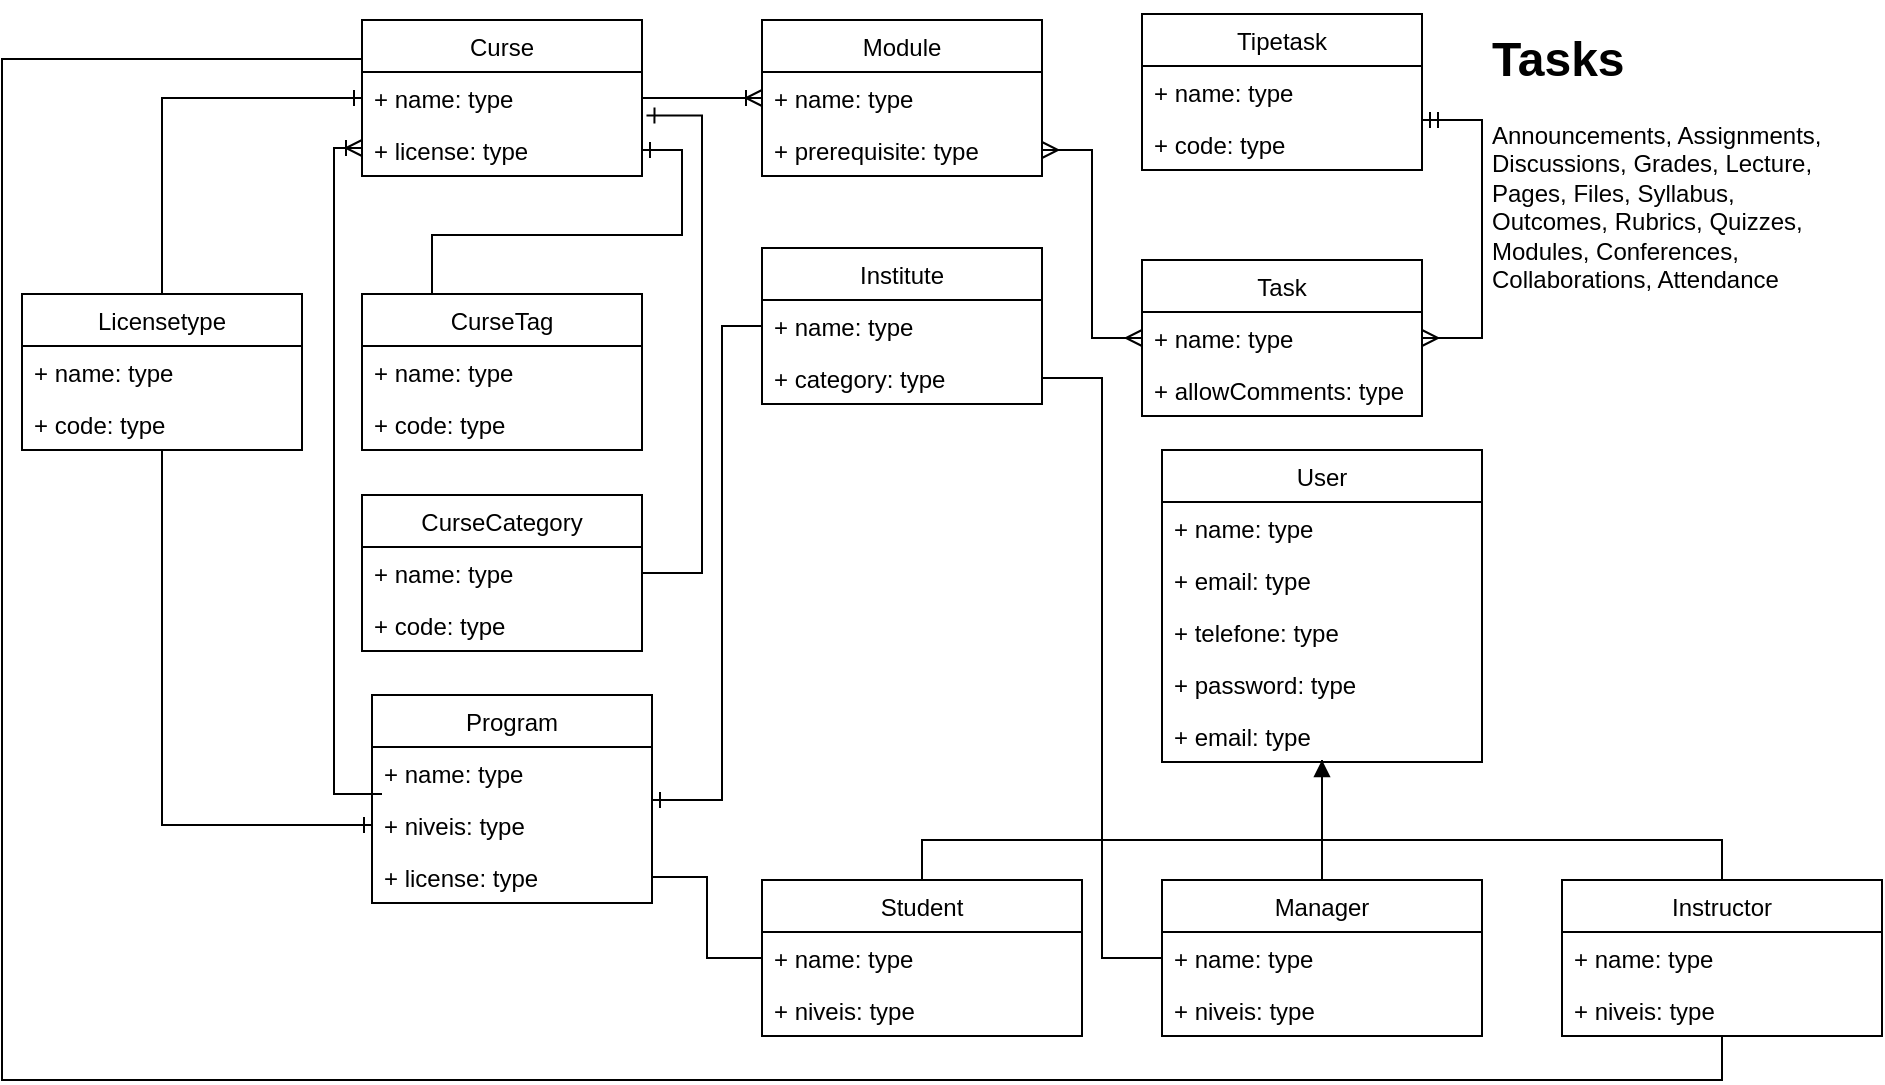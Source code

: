 <mxfile version="12.2.4" pages="4"><diagram id="nBHXRuJ1h0ZP31H6Jr4_" name="Modelo dados"><mxGraphModel dx="1648" dy="319" grid="1" gridSize="10" guides="1" tooltips="1" connect="1" arrows="1" fold="1" page="1" pageScale="1" pageWidth="827" pageHeight="1169" math="0" shadow="0"><root><mxCell id="0"/><mxCell id="1" parent="0"/><mxCell id="20" value="Curse" style="swimlane;fontStyle=0;childLayout=stackLayout;horizontal=1;startSize=26;fillColor=none;horizontalStack=0;resizeParent=1;resizeParentMax=0;resizeLast=0;collapsible=1;marginBottom=0;" parent="1" vertex="1"><mxGeometry x="40" y="20" width="140" height="78" as="geometry"/></mxCell><mxCell id="21" value="+ name: type" style="text;strokeColor=none;fillColor=none;align=left;verticalAlign=top;spacingLeft=4;spacingRight=4;overflow=hidden;rotatable=0;points=[[0,0.5],[1,0.5]];portConstraint=eastwest;" parent="20" vertex="1"><mxGeometry y="26" width="140" height="26" as="geometry"/></mxCell><mxCell id="22" value="+ license: type" style="text;strokeColor=none;fillColor=none;align=left;verticalAlign=top;spacingLeft=4;spacingRight=4;overflow=hidden;rotatable=0;points=[[0,0.5],[1,0.5]];portConstraint=eastwest;" parent="20" vertex="1"><mxGeometry y="52" width="140" height="26" as="geometry"/></mxCell><mxCell id="24" value="Module" style="swimlane;fontStyle=0;childLayout=stackLayout;horizontal=1;startSize=26;fillColor=none;horizontalStack=0;resizeParent=1;resizeParentMax=0;resizeLast=0;collapsible=1;marginBottom=0;" parent="1" vertex="1"><mxGeometry x="240" y="20" width="140" height="78" as="geometry"/></mxCell><mxCell id="25" value="+ name: type" style="text;strokeColor=none;fillColor=none;align=left;verticalAlign=top;spacingLeft=4;spacingRight=4;overflow=hidden;rotatable=0;points=[[0,0.5],[1,0.5]];portConstraint=eastwest;" parent="24" vertex="1"><mxGeometry y="26" width="140" height="26" as="geometry"/></mxCell><mxCell id="26" value="+ prerequisite: type" style="text;strokeColor=none;fillColor=none;align=left;verticalAlign=top;spacingLeft=4;spacingRight=4;overflow=hidden;rotatable=0;points=[[0,0.5],[1,0.5]];portConstraint=eastwest;" parent="24" vertex="1"><mxGeometry y="52" width="140" height="26" as="geometry"/></mxCell><mxCell id="30" value="Task" style="swimlane;fontStyle=0;childLayout=stackLayout;horizontal=1;startSize=26;fillColor=none;horizontalStack=0;resizeParent=1;resizeParentMax=0;resizeLast=0;collapsible=1;marginBottom=0;" parent="1" vertex="1"><mxGeometry x="430" y="140" width="140" height="78" as="geometry"/></mxCell><mxCell id="31" value="+ name: type" style="text;strokeColor=none;fillColor=none;align=left;verticalAlign=top;spacingLeft=4;spacingRight=4;overflow=hidden;rotatable=0;points=[[0,0.5],[1,0.5]];portConstraint=eastwest;" parent="30" vertex="1"><mxGeometry y="26" width="140" height="26" as="geometry"/></mxCell><mxCell id="32" value="+ allowComments: type" style="text;strokeColor=none;fillColor=none;align=left;verticalAlign=top;spacingLeft=4;spacingRight=4;overflow=hidden;rotatable=0;points=[[0,0.5],[1,0.5]];portConstraint=eastwest;" parent="30" vertex="1"><mxGeometry y="52" width="140" height="26" as="geometry"/></mxCell><mxCell id="33" value="Tipetask" style="swimlane;fontStyle=0;childLayout=stackLayout;horizontal=1;startSize=26;fillColor=none;horizontalStack=0;resizeParent=1;resizeParentMax=0;resizeLast=0;collapsible=1;marginBottom=0;" parent="1" vertex="1"><mxGeometry x="430" y="17" width="140" height="78" as="geometry"/></mxCell><mxCell id="34" value="+ name: type" style="text;strokeColor=none;fillColor=none;align=left;verticalAlign=top;spacingLeft=4;spacingRight=4;overflow=hidden;rotatable=0;points=[[0,0.5],[1,0.5]];portConstraint=eastwest;" parent="33" vertex="1"><mxGeometry y="26" width="140" height="26" as="geometry"/></mxCell><mxCell id="35" value="+ code: type" style="text;strokeColor=none;fillColor=none;align=left;verticalAlign=top;spacingLeft=4;spacingRight=4;overflow=hidden;rotatable=0;points=[[0,0.5],[1,0.5]];portConstraint=eastwest;" parent="33" vertex="1"><mxGeometry y="52" width="140" height="26" as="geometry"/></mxCell><mxCell id="36" value="&lt;h1&gt;Tasks&lt;/h1&gt;&lt;p&gt;Announcements, Assignments, Discussions, Grades, Lecture, Pages, Files, Syllabus, Outcomes, Rubrics, Quizzes, Modules, Conferences, Collaborations, Attendance&lt;/p&gt;" style="text;html=1;strokeColor=none;fillColor=none;spacing=5;spacingTop=-20;whiteSpace=wrap;overflow=hidden;rounded=0;" parent="1" vertex="1"><mxGeometry x="600" y="20" width="190" height="150" as="geometry"/></mxCell><mxCell id="40" value="User" style="swimlane;fontStyle=0;childLayout=stackLayout;horizontal=1;startSize=26;fillColor=none;horizontalStack=0;resizeParent=1;resizeParentMax=0;resizeLast=0;collapsible=1;marginBottom=0;" parent="1" vertex="1"><mxGeometry x="440" y="235" width="160" height="156" as="geometry"/></mxCell><mxCell id="41" value="+ name: type" style="text;strokeColor=none;fillColor=none;align=left;verticalAlign=top;spacingLeft=4;spacingRight=4;overflow=hidden;rotatable=0;points=[[0,0.5],[1,0.5]];portConstraint=eastwest;" parent="40" vertex="1"><mxGeometry y="26" width="160" height="26" as="geometry"/></mxCell><mxCell id="42" value="+ email: type" style="text;strokeColor=none;fillColor=none;align=left;verticalAlign=top;spacingLeft=4;spacingRight=4;overflow=hidden;rotatable=0;points=[[0,0.5],[1,0.5]];portConstraint=eastwest;" parent="40" vertex="1"><mxGeometry y="52" width="160" height="26" as="geometry"/></mxCell><mxCell id="102" value="+ telefone: type" style="text;strokeColor=none;fillColor=none;align=left;verticalAlign=top;spacingLeft=4;spacingRight=4;overflow=hidden;rotatable=0;points=[[0,0.5],[1,0.5]];portConstraint=eastwest;" parent="40" vertex="1"><mxGeometry y="78" width="160" height="26" as="geometry"/></mxCell><mxCell id="104" value="+ password: type" style="text;strokeColor=none;fillColor=none;align=left;verticalAlign=top;spacingLeft=4;spacingRight=4;overflow=hidden;rotatable=0;points=[[0,0.5],[1,0.5]];portConstraint=eastwest;" parent="40" vertex="1"><mxGeometry y="104" width="160" height="26" as="geometry"/></mxCell><mxCell id="103" value="+ email: type" style="text;strokeColor=none;fillColor=none;align=left;verticalAlign=top;spacingLeft=4;spacingRight=4;overflow=hidden;rotatable=0;points=[[0,0.5],[1,0.5]];portConstraint=eastwest;" parent="40" vertex="1"><mxGeometry y="130" width="160" height="26" as="geometry"/></mxCell><mxCell id="46" style="edgeStyle=orthogonalEdgeStyle;rounded=0;orthogonalLoop=1;jettySize=auto;html=1;exitX=1;exitY=0.5;exitDx=0;exitDy=0;entryX=0;entryY=0.5;entryDx=0;entryDy=0;endArrow=ERoneToMany;endFill=0;startArrow=none;startFill=0;" parent="1" source="21" target="25" edge="1"><mxGeometry relative="1" as="geometry"/></mxCell><mxCell id="47" style="edgeStyle=orthogonalEdgeStyle;rounded=0;orthogonalLoop=1;jettySize=auto;html=1;exitX=1;exitY=0.5;exitDx=0;exitDy=0;entryX=0;entryY=0.5;entryDx=0;entryDy=0;startArrow=ERmany;startFill=0;endArrow=ERmany;endFill=0;" parent="1" source="26" target="31" edge="1"><mxGeometry relative="1" as="geometry"/></mxCell><mxCell id="49" style="edgeStyle=orthogonalEdgeStyle;rounded=0;orthogonalLoop=1;jettySize=auto;html=1;entryX=1;entryY=0.5;entryDx=0;entryDy=0;startArrow=ERmandOne;startFill=0;endArrow=ERmany;endFill=0;" parent="1" target="31" edge="1"><mxGeometry relative="1" as="geometry"><mxPoint x="570" y="70" as="sourcePoint"/><Array as="points"><mxPoint x="570" y="70"/><mxPoint x="600" y="70"/><mxPoint x="600" y="179"/></Array></mxGeometry></mxCell><mxCell id="54" style="edgeStyle=orthogonalEdgeStyle;rounded=0;orthogonalLoop=1;jettySize=auto;html=1;startArrow=none;startFill=0;endArrow=ERoneToMany;endFill=0;" parent="1" target="22" edge="1"><mxGeometry relative="1" as="geometry"><mxPoint x="50" y="407" as="sourcePoint"/><Array as="points"><mxPoint x="26" y="407"/><mxPoint x="26" y="84"/></Array></mxGeometry></mxCell><mxCell id="51" value="Program" style="swimlane;fontStyle=0;childLayout=stackLayout;horizontal=1;startSize=26;fillColor=none;horizontalStack=0;resizeParent=1;resizeParentMax=0;resizeLast=0;collapsible=1;marginBottom=0;" parent="1" vertex="1"><mxGeometry x="45" y="357.5" width="140" height="104" as="geometry"/></mxCell><mxCell id="52" value="+ name: type" style="text;strokeColor=none;fillColor=none;align=left;verticalAlign=top;spacingLeft=4;spacingRight=4;overflow=hidden;rotatable=0;points=[[0,0.5],[1,0.5]];portConstraint=eastwest;" parent="51" vertex="1"><mxGeometry y="26" width="140" height="26" as="geometry"/></mxCell><mxCell id="53" value="+ niveis: type" style="text;strokeColor=none;fillColor=none;align=left;verticalAlign=top;spacingLeft=4;spacingRight=4;overflow=hidden;rotatable=0;points=[[0,0.5],[1,0.5]];portConstraint=eastwest;" parent="51" vertex="1"><mxGeometry y="52" width="140" height="26" as="geometry"/></mxCell><mxCell id="80" value="+ license: type" style="text;strokeColor=none;fillColor=none;align=left;verticalAlign=top;spacingLeft=4;spacingRight=4;overflow=hidden;rotatable=0;points=[[0,0.5],[1,0.5]];portConstraint=eastwest;" parent="51" vertex="1"><mxGeometry y="78" width="140" height="26" as="geometry"/></mxCell><mxCell id="69" value="" style="edgeStyle=orthogonalEdgeStyle;rounded=0;orthogonalLoop=1;jettySize=auto;html=1;startArrow=none;startFill=0;endArrow=ERone;endFill=0;" parent="1" source="63" target="51" edge="1"><mxGeometry relative="1" as="geometry"><Array as="points"><mxPoint x="220" y="173"/><mxPoint x="220" y="410"/></Array></mxGeometry></mxCell><mxCell id="63" value="Institute" style="swimlane;fontStyle=0;childLayout=stackLayout;horizontal=1;startSize=26;fillColor=none;horizontalStack=0;resizeParent=1;resizeParentMax=0;resizeLast=0;collapsible=1;marginBottom=0;" parent="1" vertex="1"><mxGeometry x="240" y="134" width="140" height="78" as="geometry"/></mxCell><mxCell id="64" value="+ name: type" style="text;strokeColor=none;fillColor=none;align=left;verticalAlign=top;spacingLeft=4;spacingRight=4;overflow=hidden;rotatable=0;points=[[0,0.5],[1,0.5]];portConstraint=eastwest;" parent="63" vertex="1"><mxGeometry y="26" width="140" height="26" as="geometry"/></mxCell><mxCell id="65" value="+ category: type" style="text;strokeColor=none;fillColor=none;align=left;verticalAlign=top;spacingLeft=4;spacingRight=4;overflow=hidden;rotatable=0;points=[[0,0.5],[1,0.5]];portConstraint=eastwest;" parent="63" vertex="1"><mxGeometry y="52" width="140" height="26" as="geometry"/></mxCell><mxCell id="70" value="CurseCategory" style="swimlane;fontStyle=0;childLayout=stackLayout;horizontal=1;startSize=26;fillColor=none;horizontalStack=0;resizeParent=1;resizeParentMax=0;resizeLast=0;collapsible=1;marginBottom=0;" parent="1" vertex="1"><mxGeometry x="40" y="257.5" width="140" height="78" as="geometry"/></mxCell><mxCell id="71" value="+ name: type" style="text;strokeColor=none;fillColor=none;align=left;verticalAlign=top;spacingLeft=4;spacingRight=4;overflow=hidden;rotatable=0;points=[[0,0.5],[1,0.5]];portConstraint=eastwest;" parent="70" vertex="1"><mxGeometry y="26" width="140" height="26" as="geometry"/></mxCell><mxCell id="72" value="+ code: type" style="text;strokeColor=none;fillColor=none;align=left;verticalAlign=top;spacingLeft=4;spacingRight=4;overflow=hidden;rotatable=0;points=[[0,0.5],[1,0.5]];portConstraint=eastwest;" parent="70" vertex="1"><mxGeometry y="52" width="140" height="26" as="geometry"/></mxCell><mxCell id="86" style="edgeStyle=orthogonalEdgeStyle;rounded=0;orthogonalLoop=1;jettySize=auto;html=1;exitX=0.25;exitY=0;exitDx=0;exitDy=0;startArrow=none;startFill=0;endArrow=ERone;endFill=0;" parent="1" source="73" target="22" edge="1"><mxGeometry relative="1" as="geometry"/></mxCell><mxCell id="73" value="CurseTag" style="swimlane;fontStyle=0;childLayout=stackLayout;horizontal=1;startSize=26;fillColor=none;horizontalStack=0;resizeParent=1;resizeParentMax=0;resizeLast=0;collapsible=1;marginBottom=0;" parent="1" vertex="1"><mxGeometry x="40" y="157" width="140" height="78" as="geometry"/></mxCell><mxCell id="74" value="+ name: type" style="text;strokeColor=none;fillColor=none;align=left;verticalAlign=top;spacingLeft=4;spacingRight=4;overflow=hidden;rotatable=0;points=[[0,0.5],[1,0.5]];portConstraint=eastwest;" parent="73" vertex="1"><mxGeometry y="26" width="140" height="26" as="geometry"/></mxCell><mxCell id="75" value="+ code: type" style="text;strokeColor=none;fillColor=none;align=left;verticalAlign=top;spacingLeft=4;spacingRight=4;overflow=hidden;rotatable=0;points=[[0,0.5],[1,0.5]];portConstraint=eastwest;" parent="73" vertex="1"><mxGeometry y="52" width="140" height="26" as="geometry"/></mxCell><mxCell id="81" style="edgeStyle=orthogonalEdgeStyle;rounded=0;orthogonalLoop=1;jettySize=auto;html=1;entryX=0;entryY=0.5;entryDx=0;entryDy=0;startArrow=none;startFill=0;endArrow=ERone;endFill=0;" parent="1" source="77" target="53" edge="1"><mxGeometry relative="1" as="geometry"><Array as="points"><mxPoint x="-60" y="423"/></Array></mxGeometry></mxCell><mxCell id="77" value="Licensetype" style="swimlane;fontStyle=0;childLayout=stackLayout;horizontal=1;startSize=26;fillColor=none;horizontalStack=0;resizeParent=1;resizeParentMax=0;resizeLast=0;collapsible=1;marginBottom=0;" parent="1" vertex="1"><mxGeometry x="-130" y="157" width="140" height="78" as="geometry"/></mxCell><mxCell id="78" value="+ name: type" style="text;strokeColor=none;fillColor=none;align=left;verticalAlign=top;spacingLeft=4;spacingRight=4;overflow=hidden;rotatable=0;points=[[0,0.5],[1,0.5]];portConstraint=eastwest;" parent="77" vertex="1"><mxGeometry y="26" width="140" height="26" as="geometry"/></mxCell><mxCell id="79" value="+ code: type" style="text;strokeColor=none;fillColor=none;align=left;verticalAlign=top;spacingLeft=4;spacingRight=4;overflow=hidden;rotatable=0;points=[[0,0.5],[1,0.5]];portConstraint=eastwest;" parent="77" vertex="1"><mxGeometry y="52" width="140" height="26" as="geometry"/></mxCell><mxCell id="84" style="edgeStyle=orthogonalEdgeStyle;rounded=0;orthogonalLoop=1;jettySize=auto;html=1;exitX=0.5;exitY=0;exitDx=0;exitDy=0;entryX=0;entryY=0.5;entryDx=0;entryDy=0;startArrow=none;startFill=0;endArrow=ERone;endFill=0;" parent="1" source="77" target="21" edge="1"><mxGeometry relative="1" as="geometry"><Array as="points"><mxPoint x="-60" y="59"/></Array></mxGeometry></mxCell><mxCell id="87" style="edgeStyle=orthogonalEdgeStyle;rounded=0;orthogonalLoop=1;jettySize=auto;html=1;exitX=1;exitY=0.5;exitDx=0;exitDy=0;entryX=1.016;entryY=-0.163;entryDx=0;entryDy=0;entryPerimeter=0;startArrow=none;startFill=0;endArrow=ERone;endFill=0;" parent="1" source="71" target="22" edge="1"><mxGeometry relative="1" as="geometry"><Array as="points"><mxPoint x="210" y="296"/><mxPoint x="210" y="67"/></Array></mxGeometry></mxCell><mxCell id="98" style="edgeStyle=orthogonalEdgeStyle;rounded=0;orthogonalLoop=1;jettySize=auto;html=1;entryX=0.5;entryY=1;entryDx=0;entryDy=0;startArrow=none;startFill=0;endArrow=none;endFill=0;" parent="1" source="89" target="40" edge="1"><mxGeometry relative="1" as="geometry"><Array as="points"><mxPoint x="320" y="430"/><mxPoint x="520" y="430"/></Array></mxGeometry></mxCell><mxCell id="89" value="Student" style="swimlane;fontStyle=0;childLayout=stackLayout;horizontal=1;startSize=26;fillColor=none;horizontalStack=0;resizeParent=1;resizeParentMax=0;resizeLast=0;collapsible=1;marginBottom=0;" parent="1" vertex="1"><mxGeometry x="240" y="450" width="160" height="78" as="geometry"/></mxCell><mxCell id="90" value="+ name: type" style="text;strokeColor=none;fillColor=none;align=left;verticalAlign=top;spacingLeft=4;spacingRight=4;overflow=hidden;rotatable=0;points=[[0,0.5],[1,0.5]];portConstraint=eastwest;" parent="89" vertex="1"><mxGeometry y="26" width="160" height="26" as="geometry"/></mxCell><mxCell id="91" value="+ niveis: type" style="text;strokeColor=none;fillColor=none;align=left;verticalAlign=top;spacingLeft=4;spacingRight=4;overflow=hidden;rotatable=0;points=[[0,0.5],[1,0.5]];portConstraint=eastwest;" parent="89" vertex="1"><mxGeometry y="52" width="160" height="26" as="geometry"/></mxCell><mxCell id="101" style="edgeStyle=orthogonalEdgeStyle;rounded=0;orthogonalLoop=1;jettySize=auto;html=1;exitX=0.5;exitY=0;exitDx=0;exitDy=0;startArrow=none;startFill=0;endArrow=block;endFill=1;" parent="1" source="92" edge="1"><mxGeometry relative="1" as="geometry"><mxPoint x="520" y="390" as="targetPoint"/></mxGeometry></mxCell><mxCell id="92" value="Manager" style="swimlane;fontStyle=0;childLayout=stackLayout;horizontal=1;startSize=26;fillColor=none;horizontalStack=0;resizeParent=1;resizeParentMax=0;resizeLast=0;collapsible=1;marginBottom=0;" parent="1" vertex="1"><mxGeometry x="440" y="450" width="160" height="78" as="geometry"/></mxCell><mxCell id="93" value="+ name: type" style="text;strokeColor=none;fillColor=none;align=left;verticalAlign=top;spacingLeft=4;spacingRight=4;overflow=hidden;rotatable=0;points=[[0,0.5],[1,0.5]];portConstraint=eastwest;" parent="92" vertex="1"><mxGeometry y="26" width="160" height="26" as="geometry"/></mxCell><mxCell id="94" value="+ niveis: type" style="text;strokeColor=none;fillColor=none;align=left;verticalAlign=top;spacingLeft=4;spacingRight=4;overflow=hidden;rotatable=0;points=[[0,0.5],[1,0.5]];portConstraint=eastwest;" parent="92" vertex="1"><mxGeometry y="52" width="160" height="26" as="geometry"/></mxCell><mxCell id="99" style="edgeStyle=orthogonalEdgeStyle;rounded=0;orthogonalLoop=1;jettySize=auto;html=1;startArrow=none;startFill=0;endArrow=none;endFill=0;" parent="1" source="95" edge="1"><mxGeometry relative="1" as="geometry"><mxPoint x="520" y="390" as="targetPoint"/><Array as="points"><mxPoint x="720" y="430"/><mxPoint x="520" y="430"/></Array></mxGeometry></mxCell><mxCell id="107" style="edgeStyle=orthogonalEdgeStyle;rounded=0;orthogonalLoop=1;jettySize=auto;html=1;entryX=0;entryY=0.25;entryDx=0;entryDy=0;startArrow=none;startFill=0;endArrow=none;endFill=0;" parent="1" source="95" target="20" edge="1"><mxGeometry relative="1" as="geometry"><Array as="points"><mxPoint x="720" y="550"/><mxPoint x="-140" y="550"/><mxPoint x="-140" y="39"/></Array></mxGeometry></mxCell><mxCell id="95" value="Instructor" style="swimlane;fontStyle=0;childLayout=stackLayout;horizontal=1;startSize=26;fillColor=none;horizontalStack=0;resizeParent=1;resizeParentMax=0;resizeLast=0;collapsible=1;marginBottom=0;" parent="1" vertex="1"><mxGeometry x="640" y="450" width="160" height="78" as="geometry"/></mxCell><mxCell id="96" value="+ name: type" style="text;strokeColor=none;fillColor=none;align=left;verticalAlign=top;spacingLeft=4;spacingRight=4;overflow=hidden;rotatable=0;points=[[0,0.5],[1,0.5]];portConstraint=eastwest;" parent="95" vertex="1"><mxGeometry y="26" width="160" height="26" as="geometry"/></mxCell><mxCell id="97" value="+ niveis: type" style="text;strokeColor=none;fillColor=none;align=left;verticalAlign=top;spacingLeft=4;spacingRight=4;overflow=hidden;rotatable=0;points=[[0,0.5],[1,0.5]];portConstraint=eastwest;" parent="95" vertex="1"><mxGeometry y="52" width="160" height="26" as="geometry"/></mxCell><mxCell id="105" style="edgeStyle=orthogonalEdgeStyle;rounded=0;orthogonalLoop=1;jettySize=auto;html=1;startArrow=none;startFill=0;endArrow=none;endFill=0;" parent="1" source="90" target="80" edge="1"><mxGeometry relative="1" as="geometry"/></mxCell><mxCell id="106" style="edgeStyle=orthogonalEdgeStyle;rounded=0;orthogonalLoop=1;jettySize=auto;html=1;entryX=1;entryY=0.5;entryDx=0;entryDy=0;startArrow=none;startFill=0;endArrow=none;endFill=0;" parent="1" source="93" target="65" edge="1"><mxGeometry relative="1" as="geometry"/></mxCell></root></mxGraphModel></diagram><diagram id="viSoOJj6OCmuyyEPas-M" name="Caso de uso"><mxGraphModel dx="821" dy="465" grid="1" gridSize="10" guides="1" tooltips="1" connect="1" arrows="1" fold="1" page="1" pageScale="1" pageWidth="827" pageHeight="1169" math="0" shadow="0"><root><mxCell id="LQ-DX41ycOj_hzFFY2XO-0"/><mxCell id="LQ-DX41ycOj_hzFFY2XO-1" parent="LQ-DX41ycOj_hzFFY2XO-0"/></root></mxGraphModel></diagram><diagram id="JnBHGIBMxb4aEZbywVNm" name="Arquitectura"><mxGraphModel dx="1296" dy="266" grid="1" gridSize="10" guides="1" tooltips="1" connect="1" arrows="1" fold="1" page="1" pageScale="1" pageWidth="827" pageHeight="1169" math="0" shadow="0"><root><mxCell id="eAf8m3aX0oPBmBaFlqnH-0"/><mxCell id="eAf8m3aX0oPBmBaFlqnH-1" parent="eAf8m3aX0oPBmBaFlqnH-0"/><mxCell id="eAf8m3aX0oPBmBaFlqnH-38" style="edgeStyle=orthogonalEdgeStyle;rounded=0;orthogonalLoop=1;jettySize=auto;html=1;exitX=1;exitY=0.5;exitDx=0;exitDy=0;entryX=0;entryY=0.5;entryDx=0;entryDy=0;startArrow=none;startFill=0;endArrow=none;endFill=0;" edge="1" parent="eAf8m3aX0oPBmBaFlqnH-1" source="eAf8m3aX0oPBmBaFlqnH-3" target="eAf8m3aX0oPBmBaFlqnH-19"><mxGeometry relative="1" as="geometry"/></mxCell><mxCell id="eAf8m3aX0oPBmBaFlqnH-3" value="" style="rounded=0;whiteSpace=wrap;html=1;dashed=1;dashPattern=1 1;strokeColor=#B0B0B0;" vertex="1" parent="eAf8m3aX0oPBmBaFlqnH-1"><mxGeometry x="-100" y="40" width="80" height="160" as="geometry"/></mxCell><mxCell id="eAf8m3aX0oPBmBaFlqnH-35" style="edgeStyle=orthogonalEdgeStyle;rounded=0;orthogonalLoop=1;jettySize=auto;html=1;exitX=1;exitY=0.25;exitDx=0;exitDy=0;entryX=-0.005;entryY=0.458;entryDx=0;entryDy=0;entryPerimeter=0;startArrow=none;startFill=0;endArrow=none;endFill=0;" edge="1" parent="eAf8m3aX0oPBmBaFlqnH-1" source="eAf8m3aX0oPBmBaFlqnH-4" target="eAf8m3aX0oPBmBaFlqnH-5"><mxGeometry relative="1" as="geometry"><Array as="points"><mxPoint x="559" y="130"/></Array></mxGeometry></mxCell><mxCell id="eAf8m3aX0oPBmBaFlqnH-36" style="edgeStyle=orthogonalEdgeStyle;rounded=0;orthogonalLoop=1;jettySize=auto;html=1;exitX=1;exitY=0.75;exitDx=0;exitDy=0;entryX=0;entryY=0.75;entryDx=0;entryDy=0;startArrow=none;startFill=0;endArrow=none;endFill=0;" edge="1" parent="eAf8m3aX0oPBmBaFlqnH-1" source="eAf8m3aX0oPBmBaFlqnH-4" target="eAf8m3aX0oPBmBaFlqnH-14"><mxGeometry relative="1" as="geometry"><Array as="points"><mxPoint x="520" y="313"/></Array></mxGeometry></mxCell><mxCell id="eAf8m3aX0oPBmBaFlqnH-4" value="" style="rounded=0;whiteSpace=wrap;html=1;dashed=1;dashPattern=1 1;strokeColor=#B0B0B0;" vertex="1" parent="eAf8m3aX0oPBmBaFlqnH-1"><mxGeometry x="280" y="40" width="240" height="360" as="geometry"/></mxCell><mxCell id="eAf8m3aX0oPBmBaFlqnH-5" value="" style="rounded=0;whiteSpace=wrap;html=1;dashed=1;dashPattern=1 1;strokeColor=#B0B0B0;" vertex="1" parent="eAf8m3aX0oPBmBaFlqnH-1"><mxGeometry x="560" y="40" width="240" height="200" as="geometry"/></mxCell><mxCell id="eAf8m3aX0oPBmBaFlqnH-41" style="edgeStyle=orthogonalEdgeStyle;rounded=0;orthogonalLoop=1;jettySize=auto;html=1;exitX=1;exitY=0.5;exitDx=0;exitDy=0;entryX=-0.004;entryY=0.779;entryDx=0;entryDy=0;entryPerimeter=0;startArrow=none;startFill=0;endArrow=none;endFill=0;" edge="1" parent="eAf8m3aX0oPBmBaFlqnH-1" source="eAf8m3aX0oPBmBaFlqnH-6" target="eAf8m3aX0oPBmBaFlqnH-4"><mxGeometry relative="1" as="geometry"/></mxCell><mxCell id="eAf8m3aX0oPBmBaFlqnH-6" value="" style="rounded=0;whiteSpace=wrap;html=1;dashed=1;dashPattern=1 1;strokeColor=#B0B0B0;" vertex="1" parent="eAf8m3aX0oPBmBaFlqnH-1"><mxGeometry x="-100" y="240" width="200" height="160" as="geometry"/></mxCell><mxCell id="eAf8m3aX0oPBmBaFlqnH-37" style="edgeStyle=orthogonalEdgeStyle;rounded=0;orthogonalLoop=1;jettySize=auto;html=1;exitX=0;exitY=0.5;exitDx=0;exitDy=0;entryX=1.007;entryY=0.938;entryDx=0;entryDy=0;entryPerimeter=0;startArrow=none;startFill=0;endArrow=none;endFill=0;" edge="1" parent="eAf8m3aX0oPBmBaFlqnH-1" source="eAf8m3aX0oPBmBaFlqnH-7" target="eAf8m3aX0oPBmBaFlqnH-4"><mxGeometry relative="1" as="geometry"/></mxCell><mxCell id="eAf8m3aX0oPBmBaFlqnH-7" value="" style="rounded=0;whiteSpace=wrap;html=1;dashed=1;dashPattern=1 1;strokeColor=#B0B0B0;" vertex="1" parent="eAf8m3aX0oPBmBaFlqnH-1"><mxGeometry x="560" y="350" width="240" height="50" as="geometry"/></mxCell><mxCell id="eAf8m3aX0oPBmBaFlqnH-8" value="" style="aspect=fixed;pointerEvents=1;shadow=0;dashed=0;html=1;strokeColor=none;labelPosition=center;verticalLabelPosition=bottom;verticalAlign=top;align=center;fillColor=#00188D;shape=mxgraph.mscae.enterprise.database_server" vertex="1" parent="eAf8m3aX0oPBmBaFlqnH-1"><mxGeometry x="661" y="70" width="68" height="90" as="geometry"/></mxCell><mxCell id="eAf8m3aX0oPBmBaFlqnH-9" value="" style="aspect=fixed;pointerEvents=1;shadow=0;dashed=0;html=1;strokeColor=none;labelPosition=center;verticalLabelPosition=bottom;verticalAlign=top;align=center;fillColor=#00188D;shape=mxgraph.azure.server_rack" vertex="1" parent="eAf8m3aX0oPBmBaFlqnH-1"><mxGeometry x="337" y="175" width="90" height="90" as="geometry"/></mxCell><mxCell id="eAf8m3aX0oPBmBaFlqnH-11" value="" style="dashed=0;outlineConnect=0;html=1;align=center;labelPosition=center;verticalLabelPosition=bottom;verticalAlign=top;shape=mxgraph.webicons.facebook;fillColor=#6294E4;gradientColor=#1A2665" vertex="1" parent="eAf8m3aX0oPBmBaFlqnH-1"><mxGeometry x="620" y="361.5" width="30" height="30" as="geometry"/></mxCell><mxCell id="eAf8m3aX0oPBmBaFlqnH-12" value="" style="dashed=0;outlineConnect=0;html=1;align=center;labelPosition=center;verticalLabelPosition=bottom;verticalAlign=top;shape=mxgraph.weblogos.google" vertex="1" parent="eAf8m3aX0oPBmBaFlqnH-1"><mxGeometry x="570" y="361.5" width="30" height="30" as="geometry"/></mxCell><mxCell id="eAf8m3aX0oPBmBaFlqnH-14" value="" style="rounded=0;whiteSpace=wrap;html=1;dashed=1;dashPattern=1 1;strokeColor=#B0B0B0;" vertex="1" parent="eAf8m3aX0oPBmBaFlqnH-1"><mxGeometry x="560" y="275.5" width="240" height="50" as="geometry"/></mxCell><mxCell id="eAf8m3aX0oPBmBaFlqnH-15" value="" style="dashed=0;outlineConnect=0;html=1;align=center;labelPosition=center;verticalLabelPosition=bottom;verticalAlign=top;shape=mxgraph.weblogos.google_drive" vertex="1" parent="eAf8m3aX0oPBmBaFlqnH-1"><mxGeometry x="570" y="285.5" width="40" height="30" as="geometry"/></mxCell><mxCell id="eAf8m3aX0oPBmBaFlqnH-16" value="" style="dashed=0;outlineConnect=0;html=1;align=center;labelPosition=center;verticalLabelPosition=bottom;verticalAlign=top;shape=mxgraph.webicons.skype;gradientColor=#DFDEDE" vertex="1" parent="eAf8m3aX0oPBmBaFlqnH-1"><mxGeometry x="680" y="360" width="30" height="30" as="geometry"/></mxCell><mxCell id="eAf8m3aX0oPBmBaFlqnH-40" style="edgeStyle=orthogonalEdgeStyle;rounded=0;orthogonalLoop=1;jettySize=auto;html=1;exitX=1;exitY=0.5;exitDx=0;exitDy=0;entryX=0;entryY=0.222;entryDx=0;entryDy=0;entryPerimeter=0;startArrow=none;startFill=0;endArrow=none;endFill=0;" edge="1" parent="eAf8m3aX0oPBmBaFlqnH-1" source="eAf8m3aX0oPBmBaFlqnH-19" target="eAf8m3aX0oPBmBaFlqnH-4"><mxGeometry relative="1" as="geometry"/></mxCell><mxCell id="eAf8m3aX0oPBmBaFlqnH-19" value="" style="rounded=0;whiteSpace=wrap;html=1;dashed=1;dashPattern=1 1;strokeColor=#B0B0B0;" vertex="1" parent="eAf8m3aX0oPBmBaFlqnH-1"><mxGeometry x="20" y="40" width="80" height="160" as="geometry"/></mxCell><mxCell id="eAf8m3aX0oPBmBaFlqnH-18" value="" style="aspect=fixed;pointerEvents=1;shadow=0;dashed=0;html=1;strokeColor=none;labelPosition=center;verticalLabelPosition=bottom;verticalAlign=top;align=center;fillColor=#00188D;shape=mxgraph.mscae.enterprise.web_server" vertex="1" parent="eAf8m3aX0oPBmBaFlqnH-1"><mxGeometry x="26" y="60" width="68" height="90" as="geometry"/></mxCell><mxCell id="eAf8m3aX0oPBmBaFlqnH-20" value="Angular" style="text;html=1;strokeColor=none;fillColor=none;align=center;verticalAlign=middle;whiteSpace=wrap;rounded=0;" vertex="1" parent="eAf8m3aX0oPBmBaFlqnH-1"><mxGeometry x="24" y="180" width="40" height="20" as="geometry"/></mxCell><mxCell id="eAf8m3aX0oPBmBaFlqnH-21" value="Nodejs/Express" style="text;html=1;strokeColor=none;fillColor=none;align=center;verticalAlign=middle;whiteSpace=wrap;rounded=0;" vertex="1" parent="eAf8m3aX0oPBmBaFlqnH-1"><mxGeometry x="310" y="380" width="40" height="20" as="geometry"/></mxCell><mxCell id="eAf8m3aX0oPBmBaFlqnH-22" value="Autenticação" style="text;html=1;strokeColor=none;fillColor=none;align=center;verticalAlign=middle;whiteSpace=wrap;rounded=0;" vertex="1" parent="eAf8m3aX0oPBmBaFlqnH-1"><mxGeometry x="581" y="327.5" width="40" height="20" as="geometry"/></mxCell><mxCell id="eAf8m3aX0oPBmBaFlqnH-23" value="Armazenamento de Ficheiros" style="text;html=1;strokeColor=none;fillColor=none;align=center;verticalAlign=middle;whiteSpace=wrap;rounded=0;" vertex="1" parent="eAf8m3aX0oPBmBaFlqnH-1"><mxGeometry x="560" y="250" width="180" height="20" as="geometry"/></mxCell><mxCell id="eAf8m3aX0oPBmBaFlqnH-25" value="Mongodb" style="text;html=1;strokeColor=none;fillColor=none;align=center;verticalAlign=middle;whiteSpace=wrap;rounded=0;" vertex="1" parent="eAf8m3aX0oPBmBaFlqnH-1"><mxGeometry x="561" y="220" width="69" height="20" as="geometry"/></mxCell><mxCell id="eAf8m3aX0oPBmBaFlqnH-26" value="React-native" style="text;html=1;strokeColor=none;fillColor=none;align=center;verticalAlign=middle;whiteSpace=wrap;rounded=0;" vertex="1" parent="eAf8m3aX0oPBmBaFlqnH-1"><mxGeometry x="-100" y="377" width="80" height="20" as="geometry"/></mxCell><mxCell id="eAf8m3aX0oPBmBaFlqnH-28" value="" style="aspect=fixed;pointerEvents=1;shadow=0;dashed=0;html=1;strokeColor=none;labelPosition=center;verticalLabelPosition=bottom;verticalAlign=top;align=center;fillColor=#00188D;shape=mxgraph.azure.mobile" vertex="1" parent="eAf8m3aX0oPBmBaFlqnH-1"><mxGeometry x="-90" y="287.5" width="35" height="50" as="geometry"/></mxCell><mxCell id="eAf8m3aX0oPBmBaFlqnH-29" value="" style="aspect=fixed;pointerEvents=1;shadow=0;dashed=0;html=1;strokeColor=none;labelPosition=center;verticalLabelPosition=bottom;verticalAlign=top;align=center;fillColor=#00188D;shape=mxgraph.azure.computer" vertex="1" parent="eAf8m3aX0oPBmBaFlqnH-1"><mxGeometry x="-90" y="60" width="50" height="45" as="geometry"/></mxCell><mxCell id="eAf8m3aX0oPBmBaFlqnH-30" value="Browser de Internet" style="text;html=1;strokeColor=none;fillColor=none;align=center;verticalAlign=middle;whiteSpace=wrap;rounded=0;" vertex="1" parent="eAf8m3aX0oPBmBaFlqnH-1"><mxGeometry x="-100" y="170" width="80" height="20" as="geometry"/></mxCell><mxCell id="eAf8m3aX0oPBmBaFlqnH-31" value="Apresentação" style="text;html=1;strokeColor=none;fillColor=none;align=center;verticalAlign=middle;whiteSpace=wrap;rounded=0;" vertex="1" parent="eAf8m3aX0oPBmBaFlqnH-1"><mxGeometry x="-100" y="10" width="80" height="20" as="geometry"/></mxCell><mxCell id="eAf8m3aX0oPBmBaFlqnH-32" value="Negocio" style="text;html=1;strokeColor=none;fillColor=none;align=center;verticalAlign=middle;whiteSpace=wrap;rounded=0;" vertex="1" parent="eAf8m3aX0oPBmBaFlqnH-1"><mxGeometry x="280" y="10" width="80" height="20" as="geometry"/></mxCell><mxCell id="eAf8m3aX0oPBmBaFlqnH-33" value="Dados" style="text;html=1;strokeColor=none;fillColor=none;align=left;verticalAlign=middle;whiteSpace=wrap;rounded=0;" vertex="1" parent="eAf8m3aX0oPBmBaFlqnH-1"><mxGeometry x="561" y="10" width="80" height="20" as="geometry"/></mxCell></root></mxGraphModel></diagram><diagram id="kqDZlOu0SOhdoTtvqHad" name="App Architecture"><mxGraphModel dx="469" dy="182" grid="1" gridSize="10" guides="1" tooltips="1" connect="1" arrows="1" fold="1" page="1" pageScale="1" pageWidth="827" pageHeight="1169" math="0" shadow="0"><root><mxCell id="MjMwZ2Uch3SXA-BTrx1h-0"/><mxCell id="MjMwZ2Uch3SXA-BTrx1h-1" parent="MjMwZ2Uch3SXA-BTrx1h-0"/><mxCell id="MjMwZ2Uch3SXA-BTrx1h-13" style="edgeStyle=orthogonalEdgeStyle;rounded=0;orthogonalLoop=1;jettySize=auto;html=1;exitX=0.5;exitY=1;exitDx=0;exitDy=0;entryX=0.499;entryY=-0.047;entryDx=0;entryDy=0;entryPerimeter=0;startArrow=open;startFill=0;" edge="1" parent="MjMwZ2Uch3SXA-BTrx1h-1" source="MjMwZ2Uch3SXA-BTrx1h-2" target="MjMwZ2Uch3SXA-BTrx1h-3"><mxGeometry relative="1" as="geometry"/></mxCell><mxCell id="MjMwZ2Uch3SXA-BTrx1h-2" value="" style="ellipse;whiteSpace=wrap;html=1;aspect=fixed;fillColor=#fff2cc;strokeColor=#d6b656;" vertex="1" parent="MjMwZ2Uch3SXA-BTrx1h-1"><mxGeometry x="175" y="135" width="10" height="10" as="geometry"/></mxCell><mxCell id="MjMwZ2Uch3SXA-BTrx1h-14" style="edgeStyle=orthogonalEdgeStyle;rounded=0;orthogonalLoop=1;jettySize=auto;html=1;entryX=0.5;entryY=0;entryDx=0;entryDy=0;startArrow=open;startFill=0;" edge="1" parent="MjMwZ2Uch3SXA-BTrx1h-1" source="MjMwZ2Uch3SXA-BTrx1h-3" target="MjMwZ2Uch3SXA-BTrx1h-4"><mxGeometry relative="1" as="geometry"/></mxCell><mxCell id="MjMwZ2Uch3SXA-BTrx1h-3" value="" style="ellipse;whiteSpace=wrap;html=1;aspect=fixed;" vertex="1" parent="MjMwZ2Uch3SXA-BTrx1h-1"><mxGeometry x="160" y="200" width="40" height="40" as="geometry"/></mxCell><mxCell id="MjMwZ2Uch3SXA-BTrx1h-16" style="edgeStyle=orthogonalEdgeStyle;rounded=0;orthogonalLoop=1;jettySize=auto;html=1;entryX=0.5;entryY=0;entryDx=0;entryDy=0;startArrow=open;startFill=0;" edge="1" parent="MjMwZ2Uch3SXA-BTrx1h-1" source="MjMwZ2Uch3SXA-BTrx1h-4" target="MjMwZ2Uch3SXA-BTrx1h-5"><mxGeometry relative="1" as="geometry"/></mxCell><mxCell id="MjMwZ2Uch3SXA-BTrx1h-4" value="" style="ellipse;whiteSpace=wrap;html=1;aspect=fixed;" vertex="1" parent="MjMwZ2Uch3SXA-BTrx1h-1"><mxGeometry x="160" y="280" width="40" height="40" as="geometry"/></mxCell><mxCell id="MjMwZ2Uch3SXA-BTrx1h-17" style="rounded=0;orthogonalLoop=1;jettySize=auto;html=1;exitX=0.5;exitY=1;exitDx=0;exitDy=0;entryX=0.5;entryY=0;entryDx=0;entryDy=0;startArrow=none;startFill=0;" edge="1" parent="MjMwZ2Uch3SXA-BTrx1h-1" source="MjMwZ2Uch3SXA-BTrx1h-5" target="MjMwZ2Uch3SXA-BTrx1h-10"><mxGeometry relative="1" as="geometry"/></mxCell><mxCell id="MjMwZ2Uch3SXA-BTrx1h-5" value="" style="ellipse;whiteSpace=wrap;html=1;aspect=fixed;" vertex="1" parent="MjMwZ2Uch3SXA-BTrx1h-1"><mxGeometry x="160" y="360" width="40" height="40" as="geometry"/></mxCell><mxCell id="MjMwZ2Uch3SXA-BTrx1h-7" value="App" style="text;html=1;strokeColor=none;fillColor=none;align=left;verticalAlign=middle;whiteSpace=wrap;rounded=0;" vertex="1" parent="MjMwZ2Uch3SXA-BTrx1h-1"><mxGeometry x="210" y="130" width="40" height="20" as="geometry"/></mxCell><mxCell id="MjMwZ2Uch3SXA-BTrx1h-8" value="Router" style="text;html=1;strokeColor=none;fillColor=none;align=left;verticalAlign=middle;whiteSpace=wrap;rounded=0;" vertex="1" parent="MjMwZ2Uch3SXA-BTrx1h-1"><mxGeometry x="210" y="210" width="40" height="20" as="geometry"/></mxCell><mxCell id="MjMwZ2Uch3SXA-BTrx1h-9" value="Controller" style="text;html=1;strokeColor=none;fillColor=none;align=left;verticalAlign=middle;whiteSpace=wrap;rounded=0;" vertex="1" parent="MjMwZ2Uch3SXA-BTrx1h-1"><mxGeometry x="210" y="290" width="70" height="20" as="geometry"/></mxCell><mxCell id="MjMwZ2Uch3SXA-BTrx1h-20" style="edgeStyle=none;rounded=0;orthogonalLoop=1;jettySize=auto;html=1;entryX=1;entryY=0.5;entryDx=0;entryDy=0;startArrow=none;startFill=0;" edge="1" parent="MjMwZ2Uch3SXA-BTrx1h-1" source="MjMwZ2Uch3SXA-BTrx1h-10" target="MjMwZ2Uch3SXA-BTrx1h-19"><mxGeometry relative="1" as="geometry"/></mxCell><mxCell id="MjMwZ2Uch3SXA-BTrx1h-10" value="" style="ellipse;whiteSpace=wrap;html=1;aspect=fixed;" vertex="1" parent="MjMwZ2Uch3SXA-BTrx1h-1"><mxGeometry x="200" y="440" width="40" height="40" as="geometry"/></mxCell><mxCell id="MjMwZ2Uch3SXA-BTrx1h-11" value="Repo" style="text;html=1;strokeColor=none;fillColor=none;align=left;verticalAlign=middle;whiteSpace=wrap;rounded=0;" vertex="1" parent="MjMwZ2Uch3SXA-BTrx1h-1"><mxGeometry x="215" y="370" width="70" height="20" as="geometry"/></mxCell><mxCell id="MjMwZ2Uch3SXA-BTrx1h-12" value="DTO" style="text;html=1;strokeColor=none;fillColor=none;align=center;verticalAlign=middle;whiteSpace=wrap;rounded=0;" vertex="1" parent="MjMwZ2Uch3SXA-BTrx1h-1"><mxGeometry x="100" y="480" width="70" height="20" as="geometry"/></mxCell><mxCell id="MjMwZ2Uch3SXA-BTrx1h-21" style="edgeStyle=none;rounded=0;orthogonalLoop=1;jettySize=auto;html=1;exitX=0.5;exitY=0;exitDx=0;exitDy=0;entryX=0.5;entryY=1;entryDx=0;entryDy=0;startArrow=none;startFill=0;" edge="1" parent="MjMwZ2Uch3SXA-BTrx1h-1" source="MjMwZ2Uch3SXA-BTrx1h-19" target="MjMwZ2Uch3SXA-BTrx1h-5"><mxGeometry relative="1" as="geometry"/></mxCell><mxCell id="MjMwZ2Uch3SXA-BTrx1h-19" value="" style="ellipse;whiteSpace=wrap;html=1;aspect=fixed;" vertex="1" parent="MjMwZ2Uch3SXA-BTrx1h-1"><mxGeometry x="120" y="440" width="40" height="40" as="geometry"/></mxCell><mxCell id="MjMwZ2Uch3SXA-BTrx1h-22" value="Model" style="text;html=1;strokeColor=none;fillColor=none;align=center;verticalAlign=middle;whiteSpace=wrap;rounded=0;" vertex="1" parent="MjMwZ2Uch3SXA-BTrx1h-1"><mxGeometry x="185" y="480" width="70" height="20" as="geometry"/></mxCell></root></mxGraphModel></diagram></mxfile>